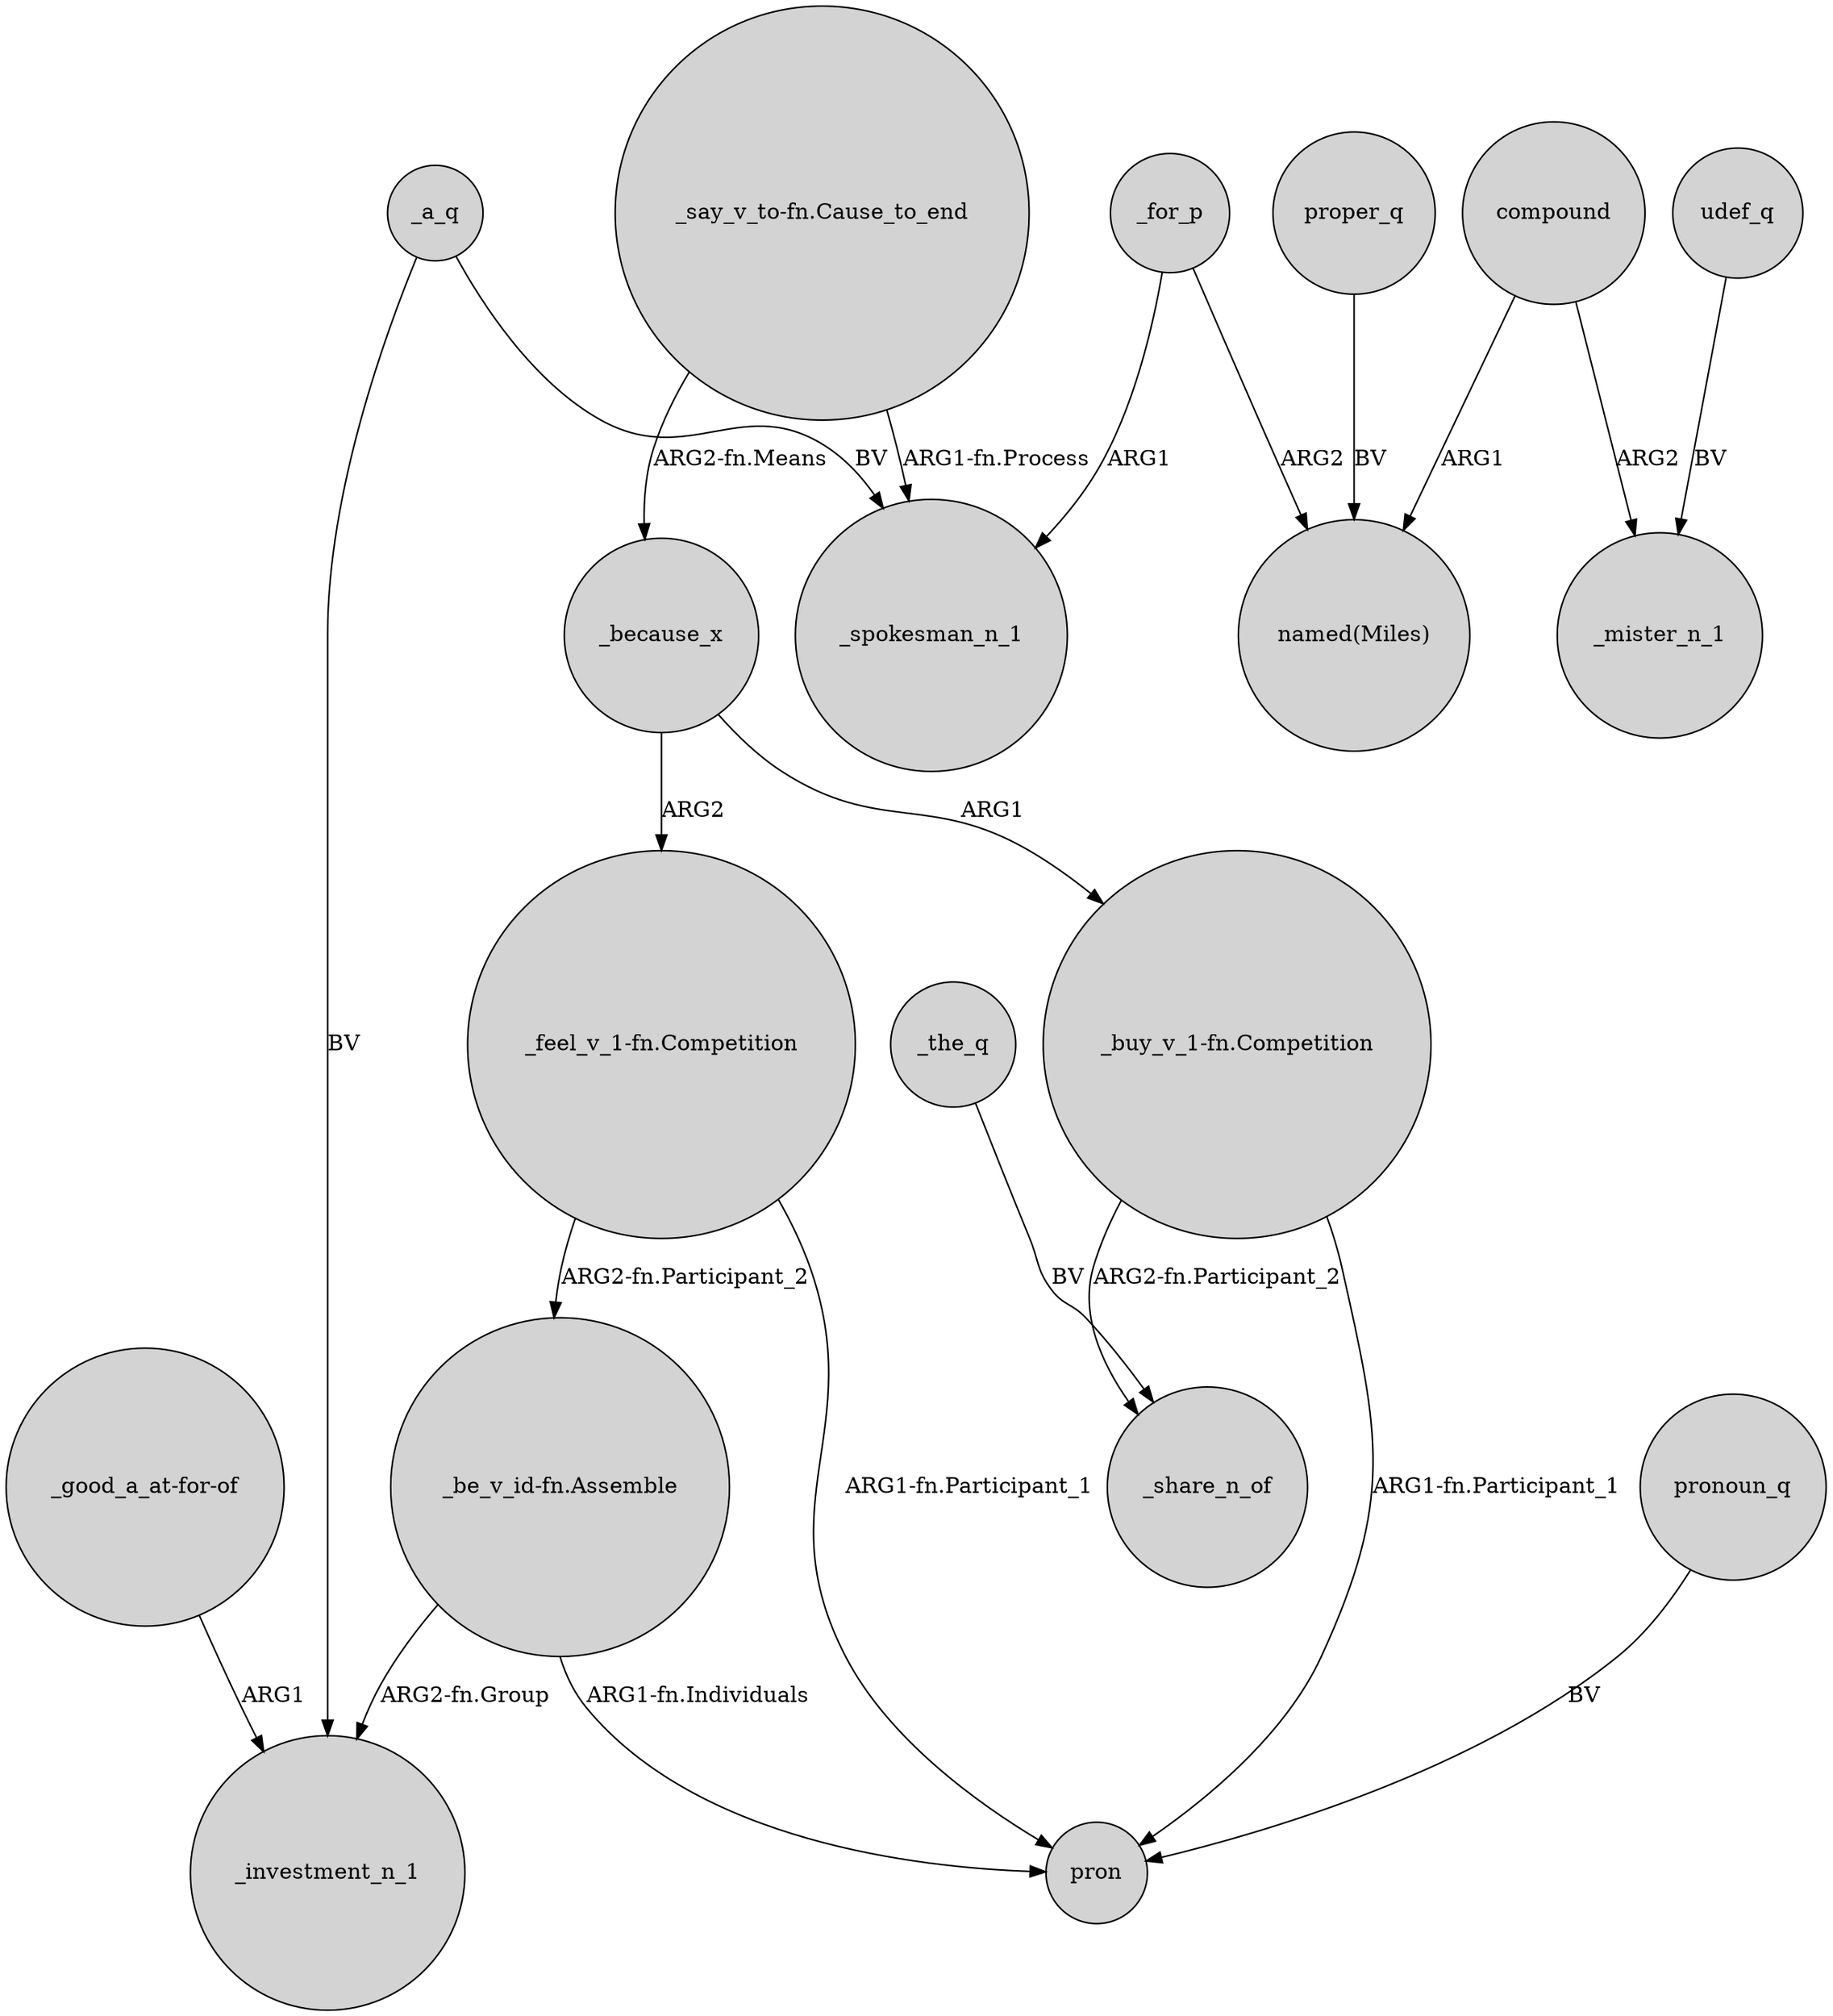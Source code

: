 digraph {
	node [shape=circle style=filled]
	"_be_v_id-fn.Assemble" -> _investment_n_1 [label="ARG2-fn.Group"]
	"_say_v_to-fn.Cause_to_end" -> _because_x [label="ARG2-fn.Means"]
	compound -> _mister_n_1 [label=ARG2]
	"_buy_v_1-fn.Competition" -> _share_n_of [label="ARG2-fn.Participant_2"]
	"_be_v_id-fn.Assemble" -> pron [label="ARG1-fn.Individuals"]
	"_feel_v_1-fn.Competition" -> "_be_v_id-fn.Assemble" [label="ARG2-fn.Participant_2"]
	_the_q -> _share_n_of [label=BV]
	_for_p -> _spokesman_n_1 [label=ARG1]
	"_buy_v_1-fn.Competition" -> pron [label="ARG1-fn.Participant_1"]
	udef_q -> _mister_n_1 [label=BV]
	pronoun_q -> pron [label=BV]
	"_good_a_at-for-of" -> _investment_n_1 [label=ARG1]
	_a_q -> _investment_n_1 [label=BV]
	_because_x -> "_buy_v_1-fn.Competition" [label=ARG1]
	"_say_v_to-fn.Cause_to_end" -> _spokesman_n_1 [label="ARG1-fn.Process"]
	_because_x -> "_feel_v_1-fn.Competition" [label=ARG2]
	"_feel_v_1-fn.Competition" -> pron [label="ARG1-fn.Participant_1"]
	proper_q -> "named(Miles)" [label=BV]
	_a_q -> _spokesman_n_1 [label=BV]
	_for_p -> "named(Miles)" [label=ARG2]
	compound -> "named(Miles)" [label=ARG1]
}

